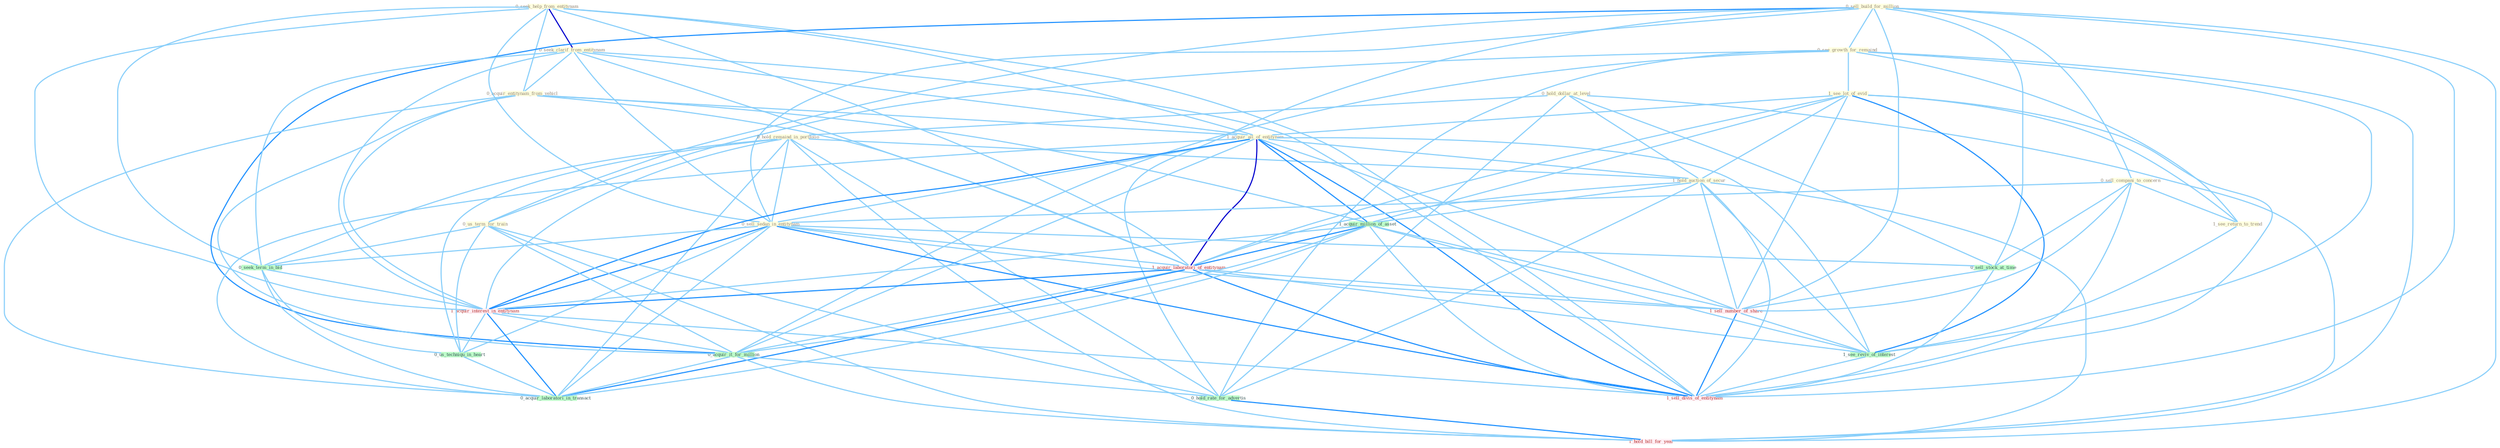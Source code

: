 Graph G{ 
    node
    [shape=polygon,style=filled,width=.5,height=.06,color="#BDFCC9",fixedsize=true,fontsize=4,
    fontcolor="#2f4f4f"];
    {node
    [color="#ffffe0", fontcolor="#8b7d6b"] "0_seek_help_from_entitynam " "0_sell_build_for_million " "0_seek_clarif_from_entitynam " "0_see_growth_for_remaind " "0_acquir_entitynam_from_vehicl " "0_hold_dollar_at_level " "1_see_lot_of_evid " "0_hold_remaind_in_portfolio " "1_acquir_all_of_entitynam " "0_sell_compani_to_concern " "0_sell_sedan_in_entitynam " "0_us_term_for_train " "1_see_return_to_trend " "1_hold_auction_of_secur "}
{node [color="#fff0f5", fontcolor="#b22222"] "1_acquir_laboratori_of_entitynam " "1_acquir_interest_in_entitynam " "1_sell_number_of_share " "1_hold_bill_for_year " "1_sell_divis_of_entitynam "}
edge [color="#B0E2FF"];

	"0_seek_help_from_entitynam " -- "0_seek_clarif_from_entitynam " [w="3", color="#0000cd" , len=0.6];
	"0_seek_help_from_entitynam " -- "0_acquir_entitynam_from_vehicl " [w="1", color="#87cefa" ];
	"0_seek_help_from_entitynam " -- "1_acquir_all_of_entitynam " [w="1", color="#87cefa" ];
	"0_seek_help_from_entitynam " -- "0_sell_sedan_in_entitynam " [w="1", color="#87cefa" ];
	"0_seek_help_from_entitynam " -- "1_acquir_laboratori_of_entitynam " [w="1", color="#87cefa" ];
	"0_seek_help_from_entitynam " -- "0_seek_term_in_bid " [w="1", color="#87cefa" ];
	"0_seek_help_from_entitynam " -- "1_acquir_interest_in_entitynam " [w="1", color="#87cefa" ];
	"0_seek_help_from_entitynam " -- "1_sell_divis_of_entitynam " [w="1", color="#87cefa" ];
	"0_sell_build_for_million " -- "0_see_growth_for_remaind " [w="1", color="#87cefa" ];
	"0_sell_build_for_million " -- "0_sell_compani_to_concern " [w="1", color="#87cefa" ];
	"0_sell_build_for_million " -- "0_sell_sedan_in_entitynam " [w="1", color="#87cefa" ];
	"0_sell_build_for_million " -- "0_us_term_for_train " [w="1", color="#87cefa" ];
	"0_sell_build_for_million " -- "0_acquir_it_for_million " [w="2", color="#1e90ff" , len=0.8];
	"0_sell_build_for_million " -- "0_hold_rate_for_advertis " [w="1", color="#87cefa" ];
	"0_sell_build_for_million " -- "0_sell_stock_at_time " [w="1", color="#87cefa" ];
	"0_sell_build_for_million " -- "1_sell_number_of_share " [w="1", color="#87cefa" ];
	"0_sell_build_for_million " -- "1_hold_bill_for_year " [w="1", color="#87cefa" ];
	"0_sell_build_for_million " -- "1_sell_divis_of_entitynam " [w="1", color="#87cefa" ];
	"0_seek_clarif_from_entitynam " -- "0_acquir_entitynam_from_vehicl " [w="1", color="#87cefa" ];
	"0_seek_clarif_from_entitynam " -- "1_acquir_all_of_entitynam " [w="1", color="#87cefa" ];
	"0_seek_clarif_from_entitynam " -- "0_sell_sedan_in_entitynam " [w="1", color="#87cefa" ];
	"0_seek_clarif_from_entitynam " -- "1_acquir_laboratori_of_entitynam " [w="1", color="#87cefa" ];
	"0_seek_clarif_from_entitynam " -- "0_seek_term_in_bid " [w="1", color="#87cefa" ];
	"0_seek_clarif_from_entitynam " -- "1_acquir_interest_in_entitynam " [w="1", color="#87cefa" ];
	"0_seek_clarif_from_entitynam " -- "1_sell_divis_of_entitynam " [w="1", color="#87cefa" ];
	"0_see_growth_for_remaind " -- "1_see_lot_of_evid " [w="1", color="#87cefa" ];
	"0_see_growth_for_remaind " -- "0_us_term_for_train " [w="1", color="#87cefa" ];
	"0_see_growth_for_remaind " -- "1_see_return_to_trend " [w="1", color="#87cefa" ];
	"0_see_growth_for_remaind " -- "0_acquir_it_for_million " [w="1", color="#87cefa" ];
	"0_see_growth_for_remaind " -- "0_hold_rate_for_advertis " [w="1", color="#87cefa" ];
	"0_see_growth_for_remaind " -- "1_see_reviv_of_interest " [w="1", color="#87cefa" ];
	"0_see_growth_for_remaind " -- "1_hold_bill_for_year " [w="1", color="#87cefa" ];
	"0_acquir_entitynam_from_vehicl " -- "1_acquir_all_of_entitynam " [w="1", color="#87cefa" ];
	"0_acquir_entitynam_from_vehicl " -- "1_acquir_million_of_asset " [w="1", color="#87cefa" ];
	"0_acquir_entitynam_from_vehicl " -- "1_acquir_laboratori_of_entitynam " [w="1", color="#87cefa" ];
	"0_acquir_entitynam_from_vehicl " -- "1_acquir_interest_in_entitynam " [w="1", color="#87cefa" ];
	"0_acquir_entitynam_from_vehicl " -- "0_acquir_it_for_million " [w="1", color="#87cefa" ];
	"0_acquir_entitynam_from_vehicl " -- "0_acquir_laboratori_in_transact " [w="1", color="#87cefa" ];
	"0_hold_dollar_at_level " -- "0_hold_remaind_in_portfolio " [w="1", color="#87cefa" ];
	"0_hold_dollar_at_level " -- "1_hold_auction_of_secur " [w="1", color="#87cefa" ];
	"0_hold_dollar_at_level " -- "0_hold_rate_for_advertis " [w="1", color="#87cefa" ];
	"0_hold_dollar_at_level " -- "0_sell_stock_at_time " [w="1", color="#87cefa" ];
	"0_hold_dollar_at_level " -- "1_hold_bill_for_year " [w="1", color="#87cefa" ];
	"1_see_lot_of_evid " -- "1_acquir_all_of_entitynam " [w="1", color="#87cefa" ];
	"1_see_lot_of_evid " -- "1_see_return_to_trend " [w="1", color="#87cefa" ];
	"1_see_lot_of_evid " -- "1_hold_auction_of_secur " [w="1", color="#87cefa" ];
	"1_see_lot_of_evid " -- "1_acquir_million_of_asset " [w="1", color="#87cefa" ];
	"1_see_lot_of_evid " -- "1_acquir_laboratori_of_entitynam " [w="1", color="#87cefa" ];
	"1_see_lot_of_evid " -- "1_sell_number_of_share " [w="1", color="#87cefa" ];
	"1_see_lot_of_evid " -- "1_see_reviv_of_interest " [w="2", color="#1e90ff" , len=0.8];
	"1_see_lot_of_evid " -- "1_sell_divis_of_entitynam " [w="1", color="#87cefa" ];
	"0_hold_remaind_in_portfolio " -- "0_sell_sedan_in_entitynam " [w="1", color="#87cefa" ];
	"0_hold_remaind_in_portfolio " -- "1_hold_auction_of_secur " [w="1", color="#87cefa" ];
	"0_hold_remaind_in_portfolio " -- "0_seek_term_in_bid " [w="1", color="#87cefa" ];
	"0_hold_remaind_in_portfolio " -- "1_acquir_interest_in_entitynam " [w="1", color="#87cefa" ];
	"0_hold_remaind_in_portfolio " -- "0_us_techniqu_in_heart " [w="1", color="#87cefa" ];
	"0_hold_remaind_in_portfolio " -- "0_hold_rate_for_advertis " [w="1", color="#87cefa" ];
	"0_hold_remaind_in_portfolio " -- "0_acquir_laboratori_in_transact " [w="1", color="#87cefa" ];
	"0_hold_remaind_in_portfolio " -- "1_hold_bill_for_year " [w="1", color="#87cefa" ];
	"1_acquir_all_of_entitynam " -- "0_sell_sedan_in_entitynam " [w="1", color="#87cefa" ];
	"1_acquir_all_of_entitynam " -- "1_hold_auction_of_secur " [w="1", color="#87cefa" ];
	"1_acquir_all_of_entitynam " -- "1_acquir_million_of_asset " [w="2", color="#1e90ff" , len=0.8];
	"1_acquir_all_of_entitynam " -- "1_acquir_laboratori_of_entitynam " [w="3", color="#0000cd" , len=0.6];
	"1_acquir_all_of_entitynam " -- "1_acquir_interest_in_entitynam " [w="2", color="#1e90ff" , len=0.8];
	"1_acquir_all_of_entitynam " -- "0_acquir_it_for_million " [w="1", color="#87cefa" ];
	"1_acquir_all_of_entitynam " -- "0_acquir_laboratori_in_transact " [w="1", color="#87cefa" ];
	"1_acquir_all_of_entitynam " -- "1_sell_number_of_share " [w="1", color="#87cefa" ];
	"1_acquir_all_of_entitynam " -- "1_see_reviv_of_interest " [w="1", color="#87cefa" ];
	"1_acquir_all_of_entitynam " -- "1_sell_divis_of_entitynam " [w="2", color="#1e90ff" , len=0.8];
	"0_sell_compani_to_concern " -- "0_sell_sedan_in_entitynam " [w="1", color="#87cefa" ];
	"0_sell_compani_to_concern " -- "1_see_return_to_trend " [w="1", color="#87cefa" ];
	"0_sell_compani_to_concern " -- "0_sell_stock_at_time " [w="1", color="#87cefa" ];
	"0_sell_compani_to_concern " -- "1_sell_number_of_share " [w="1", color="#87cefa" ];
	"0_sell_compani_to_concern " -- "1_sell_divis_of_entitynam " [w="1", color="#87cefa" ];
	"0_sell_sedan_in_entitynam " -- "1_acquir_laboratori_of_entitynam " [w="1", color="#87cefa" ];
	"0_sell_sedan_in_entitynam " -- "0_seek_term_in_bid " [w="1", color="#87cefa" ];
	"0_sell_sedan_in_entitynam " -- "1_acquir_interest_in_entitynam " [w="2", color="#1e90ff" , len=0.8];
	"0_sell_sedan_in_entitynam " -- "0_us_techniqu_in_heart " [w="1", color="#87cefa" ];
	"0_sell_sedan_in_entitynam " -- "0_acquir_laboratori_in_transact " [w="1", color="#87cefa" ];
	"0_sell_sedan_in_entitynam " -- "0_sell_stock_at_time " [w="1", color="#87cefa" ];
	"0_sell_sedan_in_entitynam " -- "1_sell_number_of_share " [w="1", color="#87cefa" ];
	"0_sell_sedan_in_entitynam " -- "1_sell_divis_of_entitynam " [w="2", color="#1e90ff" , len=0.8];
	"0_us_term_for_train " -- "0_seek_term_in_bid " [w="1", color="#87cefa" ];
	"0_us_term_for_train " -- "0_us_techniqu_in_heart " [w="1", color="#87cefa" ];
	"0_us_term_for_train " -- "0_acquir_it_for_million " [w="1", color="#87cefa" ];
	"0_us_term_for_train " -- "0_hold_rate_for_advertis " [w="1", color="#87cefa" ];
	"0_us_term_for_train " -- "1_hold_bill_for_year " [w="1", color="#87cefa" ];
	"1_see_return_to_trend " -- "1_see_reviv_of_interest " [w="1", color="#87cefa" ];
	"1_hold_auction_of_secur " -- "1_acquir_million_of_asset " [w="1", color="#87cefa" ];
	"1_hold_auction_of_secur " -- "1_acquir_laboratori_of_entitynam " [w="1", color="#87cefa" ];
	"1_hold_auction_of_secur " -- "0_hold_rate_for_advertis " [w="1", color="#87cefa" ];
	"1_hold_auction_of_secur " -- "1_sell_number_of_share " [w="1", color="#87cefa" ];
	"1_hold_auction_of_secur " -- "1_see_reviv_of_interest " [w="1", color="#87cefa" ];
	"1_hold_auction_of_secur " -- "1_hold_bill_for_year " [w="1", color="#87cefa" ];
	"1_hold_auction_of_secur " -- "1_sell_divis_of_entitynam " [w="1", color="#87cefa" ];
	"1_acquir_million_of_asset " -- "1_acquir_laboratori_of_entitynam " [w="2", color="#1e90ff" , len=0.8];
	"1_acquir_million_of_asset " -- "1_acquir_interest_in_entitynam " [w="1", color="#87cefa" ];
	"1_acquir_million_of_asset " -- "0_acquir_it_for_million " [w="1", color="#87cefa" ];
	"1_acquir_million_of_asset " -- "0_acquir_laboratori_in_transact " [w="1", color="#87cefa" ];
	"1_acquir_million_of_asset " -- "1_sell_number_of_share " [w="1", color="#87cefa" ];
	"1_acquir_million_of_asset " -- "1_see_reviv_of_interest " [w="1", color="#87cefa" ];
	"1_acquir_million_of_asset " -- "1_sell_divis_of_entitynam " [w="1", color="#87cefa" ];
	"1_acquir_laboratori_of_entitynam " -- "1_acquir_interest_in_entitynam " [w="2", color="#1e90ff" , len=0.8];
	"1_acquir_laboratori_of_entitynam " -- "0_acquir_it_for_million " [w="1", color="#87cefa" ];
	"1_acquir_laboratori_of_entitynam " -- "0_acquir_laboratori_in_transact " [w="2", color="#1e90ff" , len=0.8];
	"1_acquir_laboratori_of_entitynam " -- "1_sell_number_of_share " [w="1", color="#87cefa" ];
	"1_acquir_laboratori_of_entitynam " -- "1_see_reviv_of_interest " [w="1", color="#87cefa" ];
	"1_acquir_laboratori_of_entitynam " -- "1_sell_divis_of_entitynam " [w="2", color="#1e90ff" , len=0.8];
	"0_seek_term_in_bid " -- "1_acquir_interest_in_entitynam " [w="1", color="#87cefa" ];
	"0_seek_term_in_bid " -- "0_us_techniqu_in_heart " [w="1", color="#87cefa" ];
	"0_seek_term_in_bid " -- "0_acquir_laboratori_in_transact " [w="1", color="#87cefa" ];
	"1_acquir_interest_in_entitynam " -- "0_us_techniqu_in_heart " [w="1", color="#87cefa" ];
	"1_acquir_interest_in_entitynam " -- "0_acquir_it_for_million " [w="1", color="#87cefa" ];
	"1_acquir_interest_in_entitynam " -- "0_acquir_laboratori_in_transact " [w="2", color="#1e90ff" , len=0.8];
	"1_acquir_interest_in_entitynam " -- "1_sell_divis_of_entitynam " [w="1", color="#87cefa" ];
	"0_us_techniqu_in_heart " -- "0_acquir_laboratori_in_transact " [w="1", color="#87cefa" ];
	"0_acquir_it_for_million " -- "0_hold_rate_for_advertis " [w="1", color="#87cefa" ];
	"0_acquir_it_for_million " -- "0_acquir_laboratori_in_transact " [w="1", color="#87cefa" ];
	"0_acquir_it_for_million " -- "1_hold_bill_for_year " [w="1", color="#87cefa" ];
	"0_hold_rate_for_advertis " -- "1_hold_bill_for_year " [w="2", color="#1e90ff" , len=0.8];
	"0_sell_stock_at_time " -- "1_sell_number_of_share " [w="1", color="#87cefa" ];
	"0_sell_stock_at_time " -- "1_sell_divis_of_entitynam " [w="1", color="#87cefa" ];
	"1_sell_number_of_share " -- "1_see_reviv_of_interest " [w="1", color="#87cefa" ];
	"1_sell_number_of_share " -- "1_sell_divis_of_entitynam " [w="2", color="#1e90ff" , len=0.8];
	"1_see_reviv_of_interest " -- "1_sell_divis_of_entitynam " [w="1", color="#87cefa" ];
}